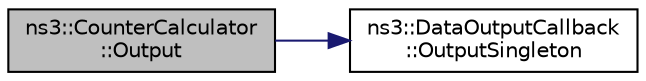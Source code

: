 digraph "ns3::CounterCalculator::Output"
{
  edge [fontname="Helvetica",fontsize="10",labelfontname="Helvetica",labelfontsize="10"];
  node [fontname="Helvetica",fontsize="10",shape=record];
  rankdir="LR";
  Node1 [label="ns3::CounterCalculator\l::Output",height=0.2,width=0.4,color="black", fillcolor="grey75", style="filled", fontcolor="black"];
  Node1 -> Node2 [color="midnightblue",fontsize="10",style="solid"];
  Node2 [label="ns3::DataOutputCallback\l::OutputSingleton",height=0.2,width=0.4,color="black", fillcolor="white", style="filled",URL="$dc/df1/classns3_1_1DataOutputCallback.html#af7c9dd0d0cda106084ec9400135a78ff"];
}
